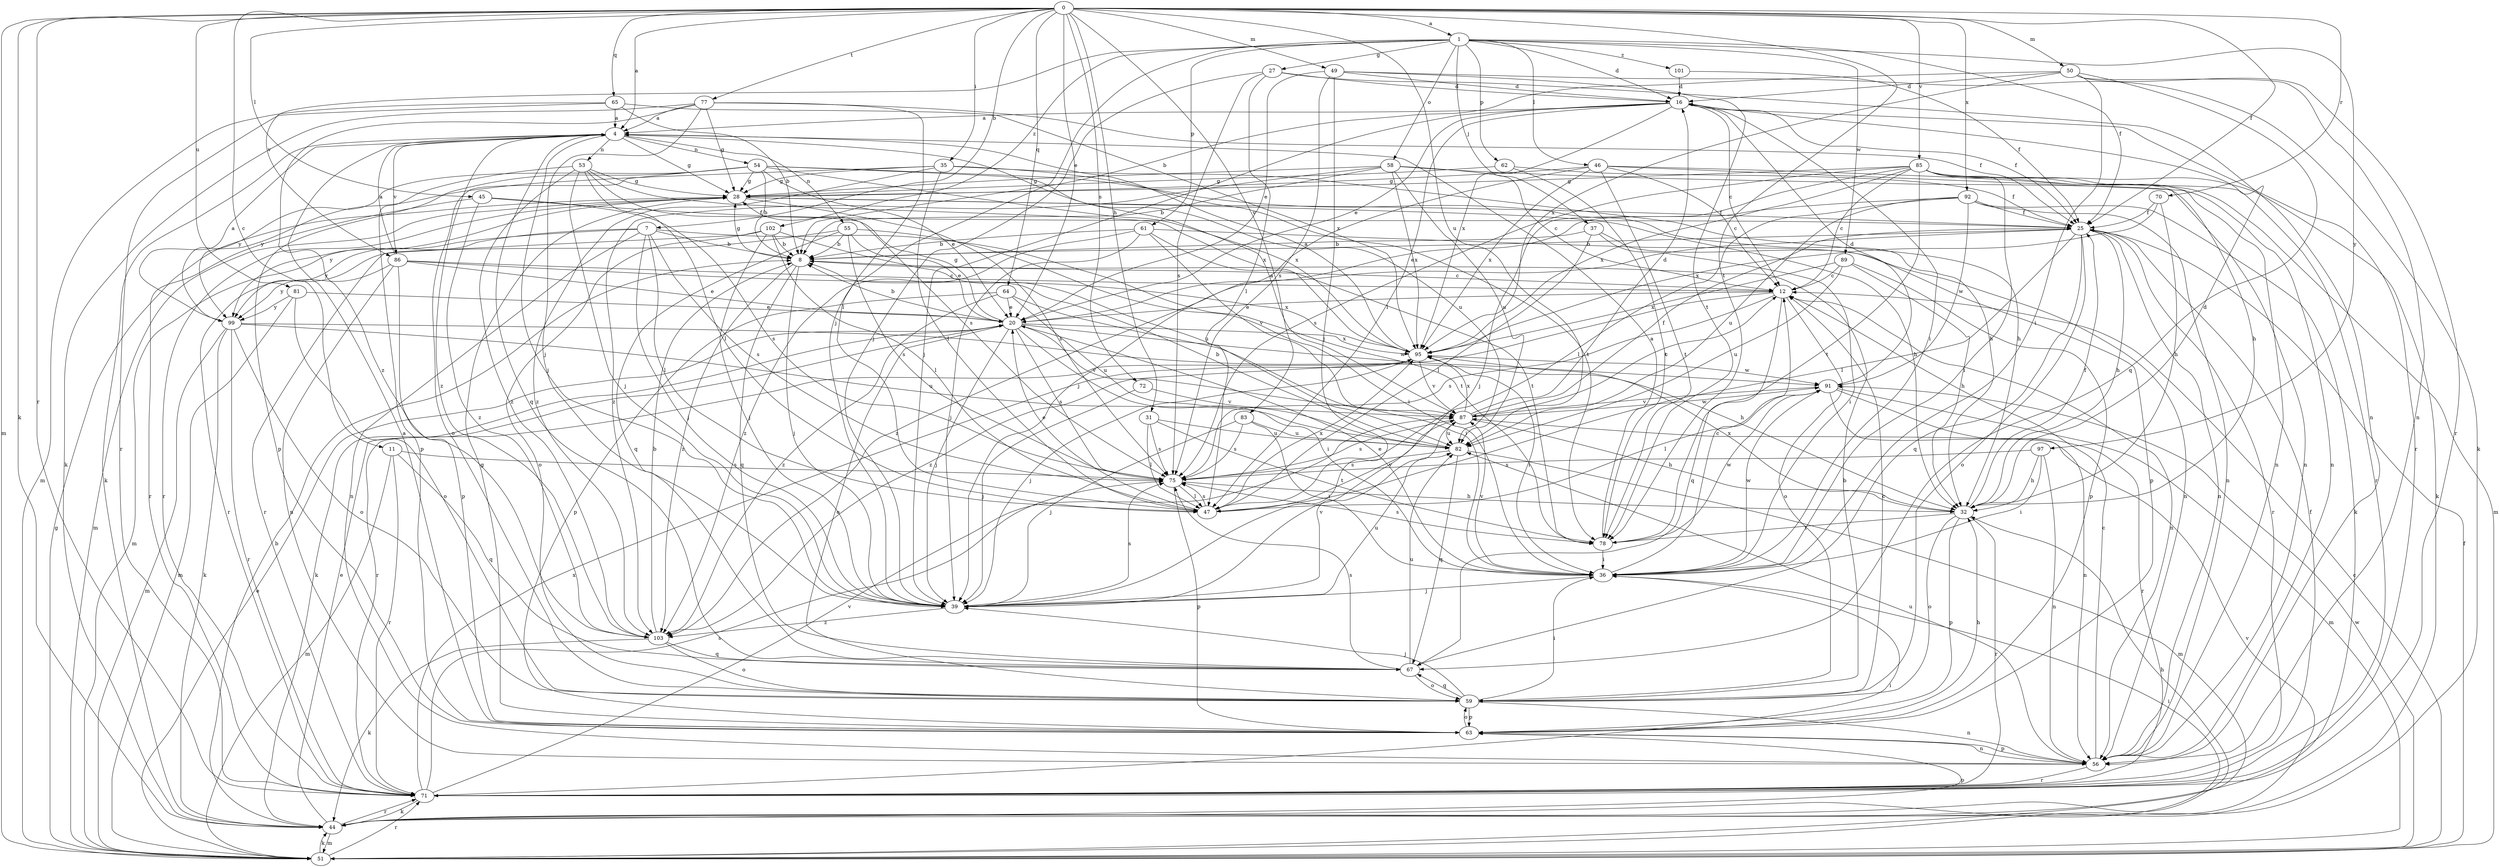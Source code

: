 strict digraph  {
0;
1;
4;
7;
8;
11;
12;
16;
20;
25;
27;
28;
31;
32;
35;
36;
37;
39;
44;
45;
46;
47;
49;
50;
51;
53;
54;
55;
56;
58;
59;
61;
62;
63;
64;
65;
67;
70;
71;
72;
75;
77;
78;
81;
82;
83;
85;
86;
87;
89;
91;
92;
95;
97;
99;
101;
102;
103;
0 -> 1  [label=a];
0 -> 4  [label=a];
0 -> 7  [label=b];
0 -> 11  [label=c];
0 -> 20  [label=e];
0 -> 25  [label=f];
0 -> 31  [label=h];
0 -> 35  [label=i];
0 -> 44  [label=k];
0 -> 45  [label=l];
0 -> 49  [label=m];
0 -> 50  [label=m];
0 -> 51  [label=m];
0 -> 64  [label=q];
0 -> 65  [label=q];
0 -> 70  [label=r];
0 -> 71  [label=r];
0 -> 72  [label=s];
0 -> 77  [label=t];
0 -> 78  [label=t];
0 -> 81  [label=u];
0 -> 82  [label=u];
0 -> 83  [label=v];
0 -> 85  [label=v];
0 -> 92  [label=x];
1 -> 16  [label=d];
1 -> 25  [label=f];
1 -> 27  [label=g];
1 -> 37  [label=j];
1 -> 39  [label=j];
1 -> 46  [label=l];
1 -> 58  [label=o];
1 -> 61  [label=p];
1 -> 62  [label=p];
1 -> 86  [label=v];
1 -> 89  [label=w];
1 -> 97  [label=y];
1 -> 101  [label=z];
1 -> 102  [label=z];
4 -> 28  [label=g];
4 -> 39  [label=j];
4 -> 44  [label=k];
4 -> 53  [label=n];
4 -> 54  [label=n];
4 -> 55  [label=n];
4 -> 67  [label=q];
4 -> 86  [label=v];
4 -> 103  [label=z];
7 -> 8  [label=b];
7 -> 39  [label=j];
7 -> 47  [label=l];
7 -> 51  [label=m];
7 -> 56  [label=n];
7 -> 75  [label=s];
7 -> 78  [label=t];
7 -> 99  [label=y];
8 -> 12  [label=c];
8 -> 28  [label=g];
8 -> 39  [label=j];
8 -> 67  [label=q];
8 -> 103  [label=z];
11 -> 51  [label=m];
11 -> 67  [label=q];
11 -> 71  [label=r];
11 -> 75  [label=s];
12 -> 20  [label=e];
12 -> 56  [label=n];
12 -> 59  [label=o];
12 -> 67  [label=q];
12 -> 75  [label=s];
12 -> 103  [label=z];
16 -> 4  [label=a];
16 -> 12  [label=c];
16 -> 20  [label=e];
16 -> 25  [label=f];
16 -> 36  [label=i];
16 -> 39  [label=j];
16 -> 47  [label=l];
16 -> 71  [label=r];
16 -> 95  [label=x];
20 -> 8  [label=b];
20 -> 28  [label=g];
20 -> 36  [label=i];
20 -> 39  [label=j];
20 -> 44  [label=k];
20 -> 59  [label=o];
20 -> 75  [label=s];
20 -> 87  [label=v];
20 -> 91  [label=w];
20 -> 95  [label=x];
25 -> 8  [label=b];
25 -> 32  [label=h];
25 -> 47  [label=l];
25 -> 56  [label=n];
25 -> 59  [label=o];
25 -> 67  [label=q];
25 -> 71  [label=r];
25 -> 103  [label=z];
27 -> 16  [label=d];
27 -> 39  [label=j];
27 -> 47  [label=l];
27 -> 56  [label=n];
27 -> 75  [label=s];
28 -> 25  [label=f];
28 -> 32  [label=h];
28 -> 51  [label=m];
28 -> 71  [label=r];
28 -> 75  [label=s];
28 -> 99  [label=y];
31 -> 47  [label=l];
31 -> 75  [label=s];
31 -> 78  [label=t];
31 -> 82  [label=u];
32 -> 16  [label=d];
32 -> 25  [label=f];
32 -> 59  [label=o];
32 -> 63  [label=p];
32 -> 71  [label=r];
32 -> 78  [label=t];
32 -> 95  [label=x];
35 -> 28  [label=g];
35 -> 32  [label=h];
35 -> 47  [label=l];
35 -> 78  [label=t];
35 -> 99  [label=y];
35 -> 103  [label=z];
36 -> 12  [label=c];
36 -> 20  [label=e];
36 -> 39  [label=j];
36 -> 87  [label=v];
36 -> 91  [label=w];
37 -> 8  [label=b];
37 -> 36  [label=i];
37 -> 47  [label=l];
37 -> 63  [label=p];
39 -> 75  [label=s];
39 -> 82  [label=u];
39 -> 87  [label=v];
39 -> 103  [label=z];
44 -> 8  [label=b];
44 -> 20  [label=e];
44 -> 32  [label=h];
44 -> 36  [label=i];
44 -> 51  [label=m];
44 -> 63  [label=p];
44 -> 71  [label=r];
45 -> 25  [label=f];
45 -> 71  [label=r];
45 -> 75  [label=s];
45 -> 103  [label=z];
46 -> 12  [label=c];
46 -> 28  [label=g];
46 -> 39  [label=j];
46 -> 51  [label=m];
46 -> 56  [label=n];
46 -> 78  [label=t];
46 -> 95  [label=x];
47 -> 20  [label=e];
47 -> 75  [label=s];
47 -> 87  [label=v];
47 -> 95  [label=x];
49 -> 16  [label=d];
49 -> 20  [label=e];
49 -> 39  [label=j];
49 -> 44  [label=k];
49 -> 75  [label=s];
49 -> 78  [label=t];
50 -> 8  [label=b];
50 -> 16  [label=d];
50 -> 36  [label=i];
50 -> 56  [label=n];
50 -> 67  [label=q];
50 -> 71  [label=r];
50 -> 95  [label=x];
51 -> 12  [label=c];
51 -> 20  [label=e];
51 -> 25  [label=f];
51 -> 28  [label=g];
51 -> 44  [label=k];
51 -> 71  [label=r];
51 -> 87  [label=v];
51 -> 91  [label=w];
53 -> 28  [label=g];
53 -> 39  [label=j];
53 -> 47  [label=l];
53 -> 63  [label=p];
53 -> 75  [label=s];
53 -> 95  [label=x];
53 -> 103  [label=z];
54 -> 8  [label=b];
54 -> 20  [label=e];
54 -> 28  [label=g];
54 -> 32  [label=h];
54 -> 59  [label=o];
54 -> 63  [label=p];
54 -> 82  [label=u];
54 -> 95  [label=x];
54 -> 99  [label=y];
55 -> 8  [label=b];
55 -> 20  [label=e];
55 -> 36  [label=i];
55 -> 67  [label=q];
55 -> 71  [label=r];
55 -> 75  [label=s];
56 -> 12  [label=c];
56 -> 63  [label=p];
56 -> 71  [label=r];
56 -> 82  [label=u];
58 -> 8  [label=b];
58 -> 12  [label=c];
58 -> 28  [label=g];
58 -> 56  [label=n];
58 -> 82  [label=u];
58 -> 95  [label=x];
58 -> 103  [label=z];
59 -> 8  [label=b];
59 -> 12  [label=c];
59 -> 36  [label=i];
59 -> 39  [label=j];
59 -> 56  [label=n];
59 -> 63  [label=p];
59 -> 67  [label=q];
61 -> 8  [label=b];
61 -> 39  [label=j];
61 -> 56  [label=n];
61 -> 78  [label=t];
61 -> 87  [label=v];
61 -> 103  [label=z];
62 -> 25  [label=f];
62 -> 28  [label=g];
62 -> 78  [label=t];
63 -> 4  [label=a];
63 -> 28  [label=g];
63 -> 32  [label=h];
63 -> 56  [label=n];
63 -> 59  [label=o];
64 -> 20  [label=e];
64 -> 36  [label=i];
64 -> 63  [label=p];
64 -> 82  [label=u];
64 -> 103  [label=z];
65 -> 4  [label=a];
65 -> 8  [label=b];
65 -> 51  [label=m];
65 -> 71  [label=r];
65 -> 95  [label=x];
67 -> 59  [label=o];
67 -> 75  [label=s];
67 -> 82  [label=u];
70 -> 25  [label=f];
70 -> 32  [label=h];
70 -> 95  [label=x];
71 -> 25  [label=f];
71 -> 36  [label=i];
71 -> 44  [label=k];
71 -> 75  [label=s];
71 -> 87  [label=v];
71 -> 95  [label=x];
72 -> 39  [label=j];
72 -> 87  [label=v];
75 -> 32  [label=h];
75 -> 47  [label=l];
75 -> 63  [label=p];
77 -> 4  [label=a];
77 -> 25  [label=f];
77 -> 28  [label=g];
77 -> 39  [label=j];
77 -> 44  [label=k];
77 -> 47  [label=l];
77 -> 103  [label=z];
78 -> 4  [label=a];
78 -> 36  [label=i];
78 -> 75  [label=s];
78 -> 91  [label=w];
81 -> 20  [label=e];
81 -> 51  [label=m];
81 -> 59  [label=o];
81 -> 99  [label=y];
82 -> 8  [label=b];
82 -> 51  [label=m];
82 -> 67  [label=q];
82 -> 75  [label=s];
83 -> 36  [label=i];
83 -> 39  [label=j];
83 -> 75  [label=s];
83 -> 82  [label=u];
85 -> 12  [label=c];
85 -> 28  [label=g];
85 -> 32  [label=h];
85 -> 36  [label=i];
85 -> 39  [label=j];
85 -> 44  [label=k];
85 -> 56  [label=n];
85 -> 71  [label=r];
85 -> 75  [label=s];
85 -> 78  [label=t];
85 -> 95  [label=x];
86 -> 4  [label=a];
86 -> 12  [label=c];
86 -> 20  [label=e];
86 -> 56  [label=n];
86 -> 63  [label=p];
86 -> 95  [label=x];
86 -> 99  [label=y];
87 -> 4  [label=a];
87 -> 12  [label=c];
87 -> 16  [label=d];
87 -> 25  [label=f];
87 -> 32  [label=h];
87 -> 75  [label=s];
87 -> 82  [label=u];
87 -> 91  [label=w];
87 -> 95  [label=x];
89 -> 12  [label=c];
89 -> 32  [label=h];
89 -> 63  [label=p];
89 -> 82  [label=u];
89 -> 95  [label=x];
91 -> 16  [label=d];
91 -> 47  [label=l];
91 -> 51  [label=m];
91 -> 56  [label=n];
91 -> 71  [label=r];
91 -> 87  [label=v];
92 -> 20  [label=e];
92 -> 25  [label=f];
92 -> 44  [label=k];
92 -> 47  [label=l];
92 -> 56  [label=n];
92 -> 82  [label=u];
92 -> 91  [label=w];
95 -> 4  [label=a];
95 -> 36  [label=i];
95 -> 39  [label=j];
95 -> 71  [label=r];
95 -> 87  [label=v];
95 -> 91  [label=w];
97 -> 32  [label=h];
97 -> 36  [label=i];
97 -> 56  [label=n];
97 -> 75  [label=s];
99 -> 4  [label=a];
99 -> 32  [label=h];
99 -> 44  [label=k];
99 -> 51  [label=m];
99 -> 59  [label=o];
99 -> 71  [label=r];
99 -> 82  [label=u];
101 -> 16  [label=d];
101 -> 25  [label=f];
102 -> 8  [label=b];
102 -> 39  [label=j];
102 -> 47  [label=l];
102 -> 59  [label=o];
102 -> 71  [label=r];
102 -> 82  [label=u];
103 -> 8  [label=b];
103 -> 44  [label=k];
103 -> 59  [label=o];
103 -> 67  [label=q];
}

